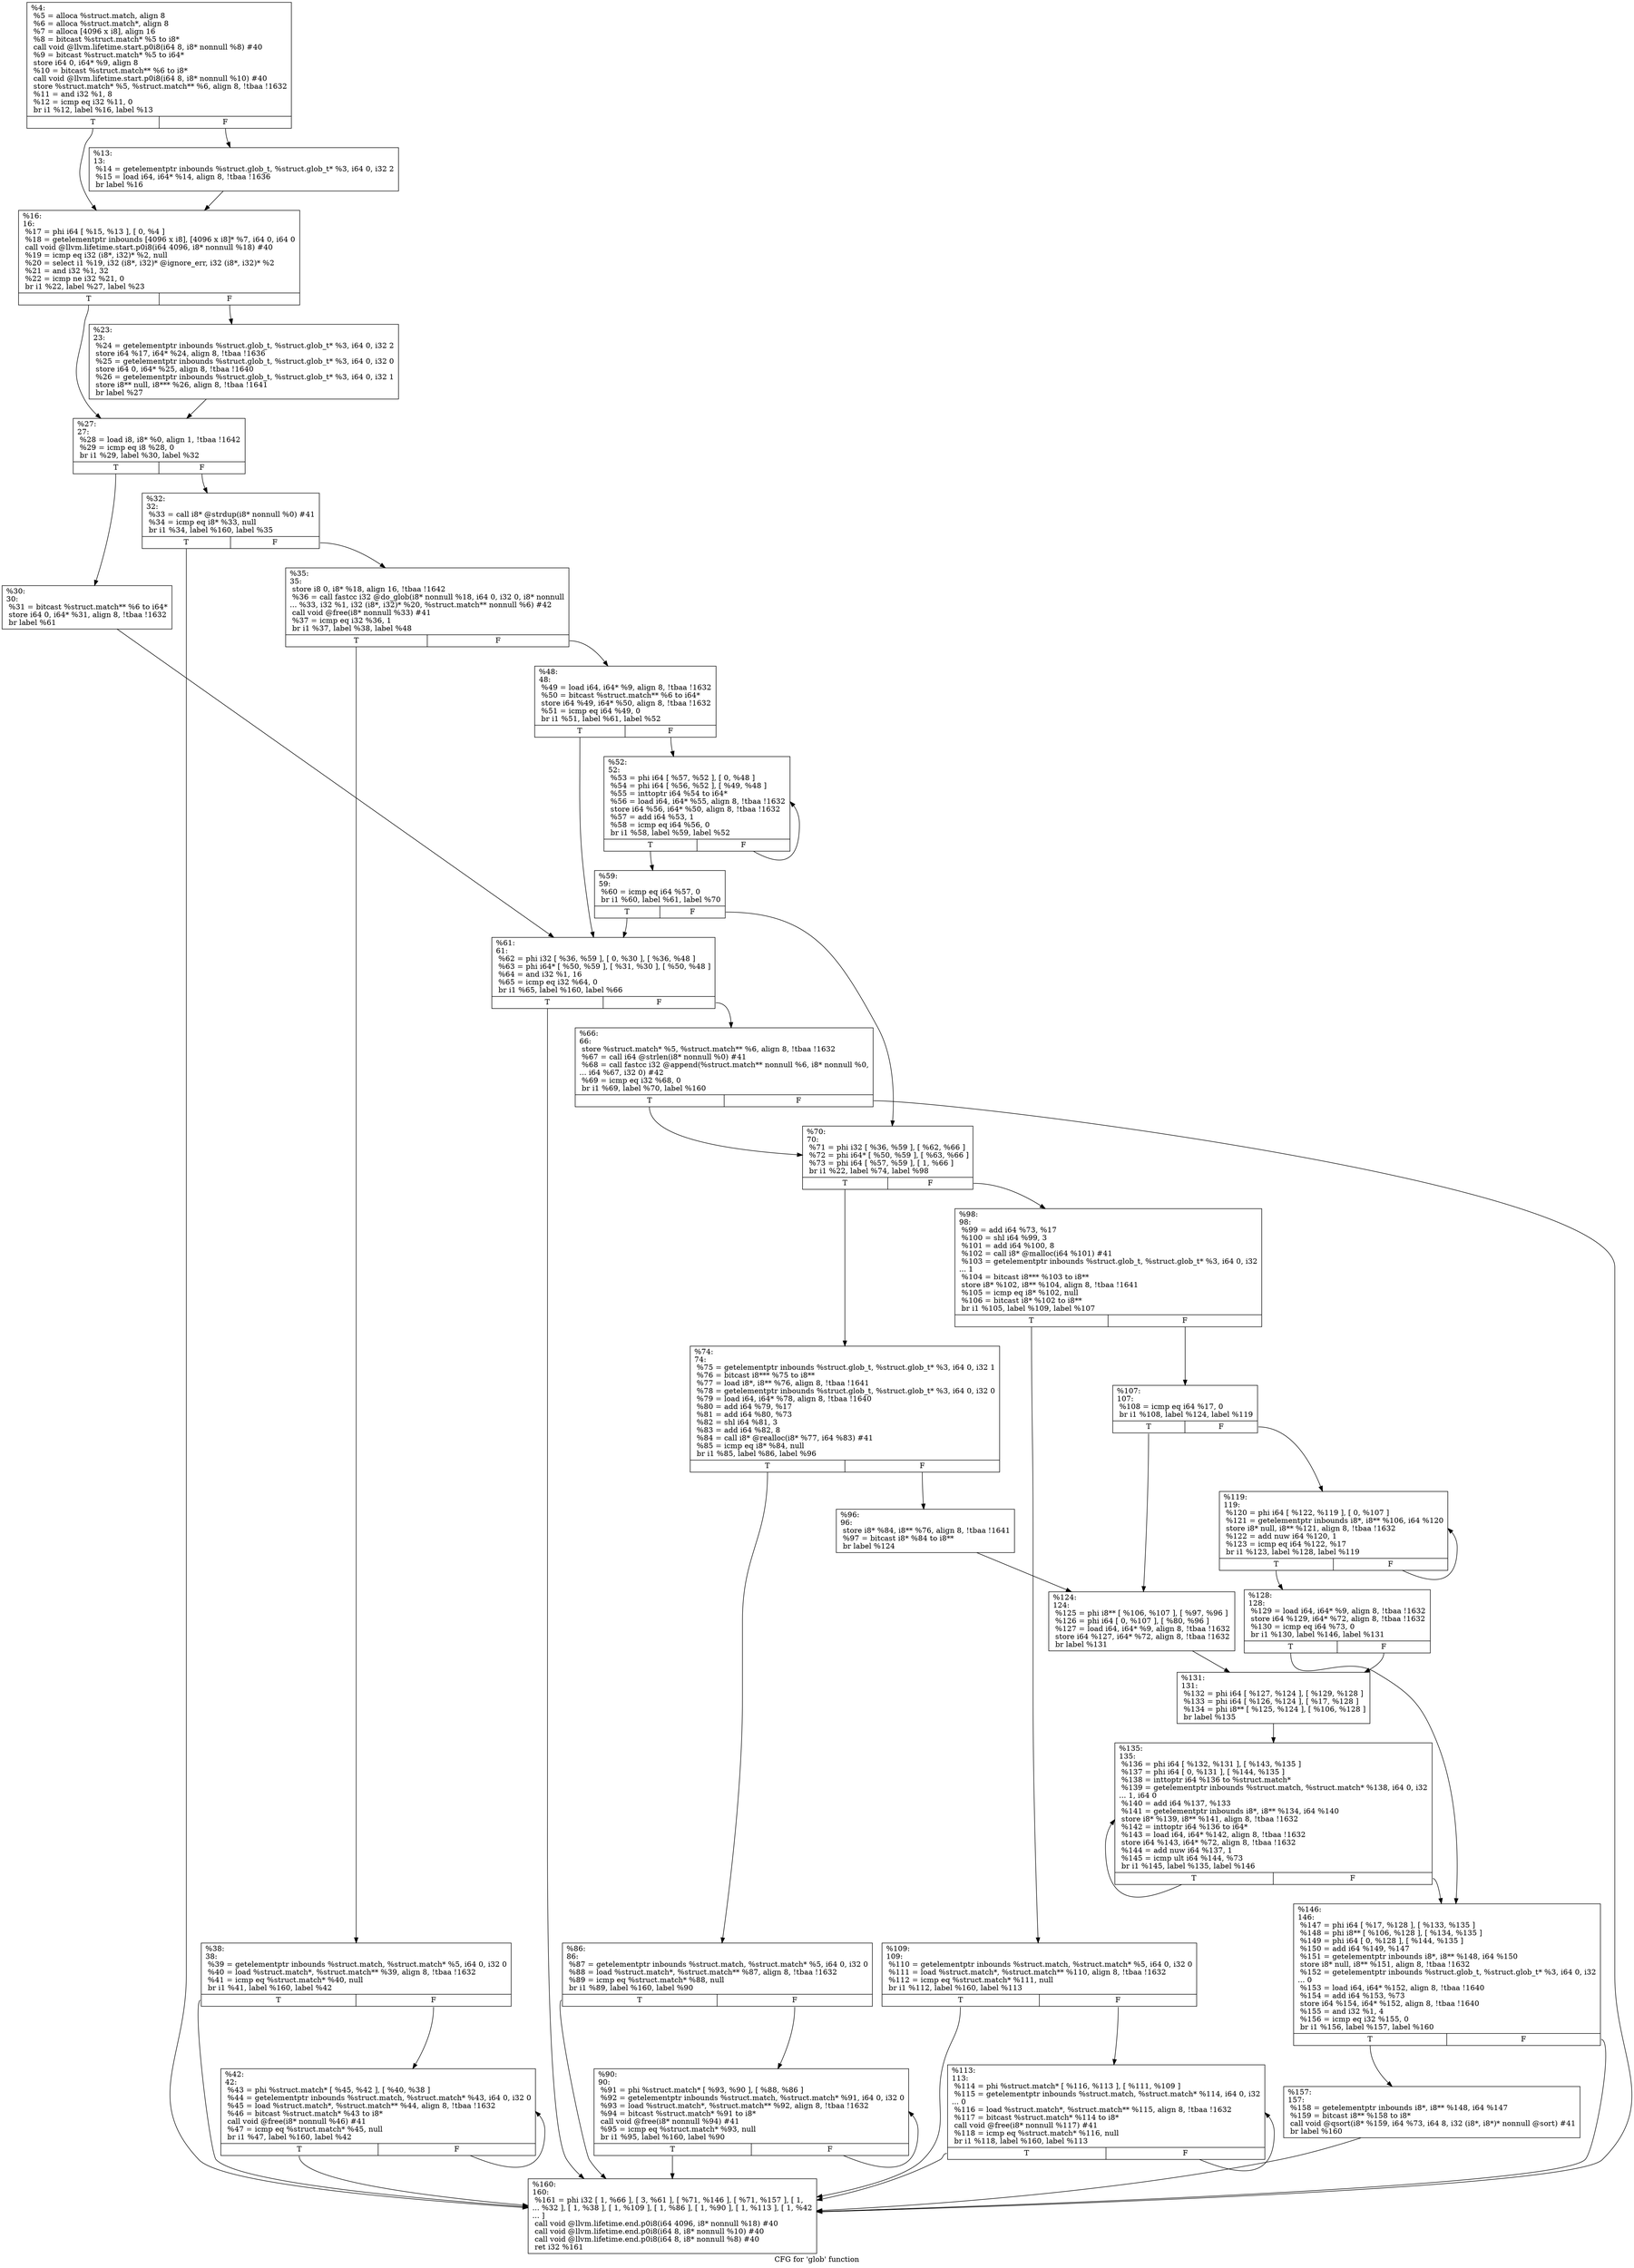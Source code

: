 digraph "CFG for 'glob' function" {
	label="CFG for 'glob' function";

	Node0x1b01e30 [shape=record,label="{%4:\l  %5 = alloca %struct.match, align 8\l  %6 = alloca %struct.match*, align 8\l  %7 = alloca [4096 x i8], align 16\l  %8 = bitcast %struct.match* %5 to i8*\l  call void @llvm.lifetime.start.p0i8(i64 8, i8* nonnull %8) #40\l  %9 = bitcast %struct.match* %5 to i64*\l  store i64 0, i64* %9, align 8\l  %10 = bitcast %struct.match** %6 to i8*\l  call void @llvm.lifetime.start.p0i8(i64 8, i8* nonnull %10) #40\l  store %struct.match* %5, %struct.match** %6, align 8, !tbaa !1632\l  %11 = and i32 %1, 8\l  %12 = icmp eq i32 %11, 0\l  br i1 %12, label %16, label %13\l|{<s0>T|<s1>F}}"];
	Node0x1b01e30:s0 -> Node0x1b01ed0;
	Node0x1b01e30:s1 -> Node0x1b01e80;
	Node0x1b01e80 [shape=record,label="{%13:\l13:                                               \l  %14 = getelementptr inbounds %struct.glob_t, %struct.glob_t* %3, i64 0, i32 2\l  %15 = load i64, i64* %14, align 8, !tbaa !1636\l  br label %16\l}"];
	Node0x1b01e80 -> Node0x1b01ed0;
	Node0x1b01ed0 [shape=record,label="{%16:\l16:                                               \l  %17 = phi i64 [ %15, %13 ], [ 0, %4 ]\l  %18 = getelementptr inbounds [4096 x i8], [4096 x i8]* %7, i64 0, i64 0\l  call void @llvm.lifetime.start.p0i8(i64 4096, i8* nonnull %18) #40\l  %19 = icmp eq i32 (i8*, i32)* %2, null\l  %20 = select i1 %19, i32 (i8*, i32)* @ignore_err, i32 (i8*, i32)* %2\l  %21 = and i32 %1, 32\l  %22 = icmp ne i32 %21, 0\l  br i1 %22, label %27, label %23\l|{<s0>T|<s1>F}}"];
	Node0x1b01ed0:s0 -> Node0x1b01f70;
	Node0x1b01ed0:s1 -> Node0x1b01f20;
	Node0x1b01f20 [shape=record,label="{%23:\l23:                                               \l  %24 = getelementptr inbounds %struct.glob_t, %struct.glob_t* %3, i64 0, i32 2\l  store i64 %17, i64* %24, align 8, !tbaa !1636\l  %25 = getelementptr inbounds %struct.glob_t, %struct.glob_t* %3, i64 0, i32 0\l  store i64 0, i64* %25, align 8, !tbaa !1640\l  %26 = getelementptr inbounds %struct.glob_t, %struct.glob_t* %3, i64 0, i32 1\l  store i8** null, i8*** %26, align 8, !tbaa !1641\l  br label %27\l}"];
	Node0x1b01f20 -> Node0x1b01f70;
	Node0x1b01f70 [shape=record,label="{%27:\l27:                                               \l  %28 = load i8, i8* %0, align 1, !tbaa !1642\l  %29 = icmp eq i8 %28, 0\l  br i1 %29, label %30, label %32\l|{<s0>T|<s1>F}}"];
	Node0x1b01f70:s0 -> Node0x1b01fc0;
	Node0x1b01f70:s1 -> Node0x1b02010;
	Node0x1b01fc0 [shape=record,label="{%30:\l30:                                               \l  %31 = bitcast %struct.match** %6 to i64*\l  store i64 0, i64* %31, align 8, !tbaa !1632\l  br label %61\l}"];
	Node0x1b01fc0 -> Node0x1b02240;
	Node0x1b02010 [shape=record,label="{%32:\l32:                                               \l  %33 = call i8* @strdup(i8* nonnull %0) #41\l  %34 = icmp eq i8* %33, null\l  br i1 %34, label %160, label %35\l|{<s0>T|<s1>F}}"];
	Node0x1b02010:s0 -> Node0x1b027e0;
	Node0x1b02010:s1 -> Node0x1b02060;
	Node0x1b02060 [shape=record,label="{%35:\l35:                                               \l  store i8 0, i8* %18, align 16, !tbaa !1642\l  %36 = call fastcc i32 @do_glob(i8* nonnull %18, i64 0, i32 0, i8* nonnull\l... %33, i32 %1, i32 (i8*, i32)* %20, %struct.match** nonnull %6) #42\l  call void @free(i8* nonnull %33) #41\l  %37 = icmp eq i32 %36, 1\l  br i1 %37, label %38, label %48\l|{<s0>T|<s1>F}}"];
	Node0x1b02060:s0 -> Node0x1b020b0;
	Node0x1b02060:s1 -> Node0x1b02150;
	Node0x1b020b0 [shape=record,label="{%38:\l38:                                               \l  %39 = getelementptr inbounds %struct.match, %struct.match* %5, i64 0, i32 0\l  %40 = load %struct.match*, %struct.match** %39, align 8, !tbaa !1632\l  %41 = icmp eq %struct.match* %40, null\l  br i1 %41, label %160, label %42\l|{<s0>T|<s1>F}}"];
	Node0x1b020b0:s0 -> Node0x1b027e0;
	Node0x1b020b0:s1 -> Node0x1b02100;
	Node0x1b02100 [shape=record,label="{%42:\l42:                                               \l  %43 = phi %struct.match* [ %45, %42 ], [ %40, %38 ]\l  %44 = getelementptr inbounds %struct.match, %struct.match* %43, i64 0, i32 0\l  %45 = load %struct.match*, %struct.match** %44, align 8, !tbaa !1632\l  %46 = bitcast %struct.match* %43 to i8*\l  call void @free(i8* nonnull %46) #41\l  %47 = icmp eq %struct.match* %45, null\l  br i1 %47, label %160, label %42\l|{<s0>T|<s1>F}}"];
	Node0x1b02100:s0 -> Node0x1b027e0;
	Node0x1b02100:s1 -> Node0x1b02100;
	Node0x1b02150 [shape=record,label="{%48:\l48:                                               \l  %49 = load i64, i64* %9, align 8, !tbaa !1632\l  %50 = bitcast %struct.match** %6 to i64*\l  store i64 %49, i64* %50, align 8, !tbaa !1632\l  %51 = icmp eq i64 %49, 0\l  br i1 %51, label %61, label %52\l|{<s0>T|<s1>F}}"];
	Node0x1b02150:s0 -> Node0x1b02240;
	Node0x1b02150:s1 -> Node0x1b021a0;
	Node0x1b021a0 [shape=record,label="{%52:\l52:                                               \l  %53 = phi i64 [ %57, %52 ], [ 0, %48 ]\l  %54 = phi i64 [ %56, %52 ], [ %49, %48 ]\l  %55 = inttoptr i64 %54 to i64*\l  %56 = load i64, i64* %55, align 8, !tbaa !1632\l  store i64 %56, i64* %50, align 8, !tbaa !1632\l  %57 = add i64 %53, 1\l  %58 = icmp eq i64 %56, 0\l  br i1 %58, label %59, label %52\l|{<s0>T|<s1>F}}"];
	Node0x1b021a0:s0 -> Node0x1b021f0;
	Node0x1b021a0:s1 -> Node0x1b021a0;
	Node0x1b021f0 [shape=record,label="{%59:\l59:                                               \l  %60 = icmp eq i64 %57, 0\l  br i1 %60, label %61, label %70\l|{<s0>T|<s1>F}}"];
	Node0x1b021f0:s0 -> Node0x1b02240;
	Node0x1b021f0:s1 -> Node0x1b022e0;
	Node0x1b02240 [shape=record,label="{%61:\l61:                                               \l  %62 = phi i32 [ %36, %59 ], [ 0, %30 ], [ %36, %48 ]\l  %63 = phi i64* [ %50, %59 ], [ %31, %30 ], [ %50, %48 ]\l  %64 = and i32 %1, 16\l  %65 = icmp eq i32 %64, 0\l  br i1 %65, label %160, label %66\l|{<s0>T|<s1>F}}"];
	Node0x1b02240:s0 -> Node0x1b027e0;
	Node0x1b02240:s1 -> Node0x1b02290;
	Node0x1b02290 [shape=record,label="{%66:\l66:                                               \l  store %struct.match* %5, %struct.match** %6, align 8, !tbaa !1632\l  %67 = call i64 @strlen(i8* nonnull %0) #41\l  %68 = call fastcc i32 @append(%struct.match** nonnull %6, i8* nonnull %0,\l... i64 %67, i32 0) #42\l  %69 = icmp eq i32 %68, 0\l  br i1 %69, label %70, label %160\l|{<s0>T|<s1>F}}"];
	Node0x1b02290:s0 -> Node0x1b022e0;
	Node0x1b02290:s1 -> Node0x1b027e0;
	Node0x1b022e0 [shape=record,label="{%70:\l70:                                               \l  %71 = phi i32 [ %36, %59 ], [ %62, %66 ]\l  %72 = phi i64* [ %50, %59 ], [ %63, %66 ]\l  %73 = phi i64 [ %57, %59 ], [ 1, %66 ]\l  br i1 %22, label %74, label %98\l|{<s0>T|<s1>F}}"];
	Node0x1b022e0:s0 -> Node0x1b02330;
	Node0x1b022e0:s1 -> Node0x1b02470;
	Node0x1b02330 [shape=record,label="{%74:\l74:                                               \l  %75 = getelementptr inbounds %struct.glob_t, %struct.glob_t* %3, i64 0, i32 1\l  %76 = bitcast i8*** %75 to i8**\l  %77 = load i8*, i8** %76, align 8, !tbaa !1641\l  %78 = getelementptr inbounds %struct.glob_t, %struct.glob_t* %3, i64 0, i32 0\l  %79 = load i64, i64* %78, align 8, !tbaa !1640\l  %80 = add i64 %79, %17\l  %81 = add i64 %80, %73\l  %82 = shl i64 %81, 3\l  %83 = add i64 %82, 8\l  %84 = call i8* @realloc(i8* %77, i64 %83) #41\l  %85 = icmp eq i8* %84, null\l  br i1 %85, label %86, label %96\l|{<s0>T|<s1>F}}"];
	Node0x1b02330:s0 -> Node0x1b02380;
	Node0x1b02330:s1 -> Node0x1b02420;
	Node0x1b02380 [shape=record,label="{%86:\l86:                                               \l  %87 = getelementptr inbounds %struct.match, %struct.match* %5, i64 0, i32 0\l  %88 = load %struct.match*, %struct.match** %87, align 8, !tbaa !1632\l  %89 = icmp eq %struct.match* %88, null\l  br i1 %89, label %160, label %90\l|{<s0>T|<s1>F}}"];
	Node0x1b02380:s0 -> Node0x1b027e0;
	Node0x1b02380:s1 -> Node0x1b023d0;
	Node0x1b023d0 [shape=record,label="{%90:\l90:                                               \l  %91 = phi %struct.match* [ %93, %90 ], [ %88, %86 ]\l  %92 = getelementptr inbounds %struct.match, %struct.match* %91, i64 0, i32 0\l  %93 = load %struct.match*, %struct.match** %92, align 8, !tbaa !1632\l  %94 = bitcast %struct.match* %91 to i8*\l  call void @free(i8* nonnull %94) #41\l  %95 = icmp eq %struct.match* %93, null\l  br i1 %95, label %160, label %90\l|{<s0>T|<s1>F}}"];
	Node0x1b023d0:s0 -> Node0x1b027e0;
	Node0x1b023d0:s1 -> Node0x1b023d0;
	Node0x1b02420 [shape=record,label="{%96:\l96:                                               \l  store i8* %84, i8** %76, align 8, !tbaa !1641\l  %97 = bitcast i8* %84 to i8**\l  br label %124\l}"];
	Node0x1b02420 -> Node0x1b02600;
	Node0x1b02470 [shape=record,label="{%98:\l98:                                               \l  %99 = add i64 %73, %17\l  %100 = shl i64 %99, 3\l  %101 = add i64 %100, 8\l  %102 = call i8* @malloc(i64 %101) #41\l  %103 = getelementptr inbounds %struct.glob_t, %struct.glob_t* %3, i64 0, i32\l... 1\l  %104 = bitcast i8*** %103 to i8**\l  store i8* %102, i8** %104, align 8, !tbaa !1641\l  %105 = icmp eq i8* %102, null\l  %106 = bitcast i8* %102 to i8**\l  br i1 %105, label %109, label %107\l|{<s0>T|<s1>F}}"];
	Node0x1b02470:s0 -> Node0x1b02510;
	Node0x1b02470:s1 -> Node0x1b024c0;
	Node0x1b024c0 [shape=record,label="{%107:\l107:                                              \l  %108 = icmp eq i64 %17, 0\l  br i1 %108, label %124, label %119\l|{<s0>T|<s1>F}}"];
	Node0x1b024c0:s0 -> Node0x1b02600;
	Node0x1b024c0:s1 -> Node0x1b025b0;
	Node0x1b02510 [shape=record,label="{%109:\l109:                                              \l  %110 = getelementptr inbounds %struct.match, %struct.match* %5, i64 0, i32 0\l  %111 = load %struct.match*, %struct.match** %110, align 8, !tbaa !1632\l  %112 = icmp eq %struct.match* %111, null\l  br i1 %112, label %160, label %113\l|{<s0>T|<s1>F}}"];
	Node0x1b02510:s0 -> Node0x1b027e0;
	Node0x1b02510:s1 -> Node0x1b02560;
	Node0x1b02560 [shape=record,label="{%113:\l113:                                              \l  %114 = phi %struct.match* [ %116, %113 ], [ %111, %109 ]\l  %115 = getelementptr inbounds %struct.match, %struct.match* %114, i64 0, i32\l... 0\l  %116 = load %struct.match*, %struct.match** %115, align 8, !tbaa !1632\l  %117 = bitcast %struct.match* %114 to i8*\l  call void @free(i8* nonnull %117) #41\l  %118 = icmp eq %struct.match* %116, null\l  br i1 %118, label %160, label %113\l|{<s0>T|<s1>F}}"];
	Node0x1b02560:s0 -> Node0x1b027e0;
	Node0x1b02560:s1 -> Node0x1b02560;
	Node0x1b025b0 [shape=record,label="{%119:\l119:                                              \l  %120 = phi i64 [ %122, %119 ], [ 0, %107 ]\l  %121 = getelementptr inbounds i8*, i8** %106, i64 %120\l  store i8* null, i8** %121, align 8, !tbaa !1632\l  %122 = add nuw i64 %120, 1\l  %123 = icmp eq i64 %122, %17\l  br i1 %123, label %128, label %119\l|{<s0>T|<s1>F}}"];
	Node0x1b025b0:s0 -> Node0x1b02650;
	Node0x1b025b0:s1 -> Node0x1b025b0;
	Node0x1b02600 [shape=record,label="{%124:\l124:                                              \l  %125 = phi i8** [ %106, %107 ], [ %97, %96 ]\l  %126 = phi i64 [ 0, %107 ], [ %80, %96 ]\l  %127 = load i64, i64* %9, align 8, !tbaa !1632\l  store i64 %127, i64* %72, align 8, !tbaa !1632\l  br label %131\l}"];
	Node0x1b02600 -> Node0x1b026a0;
	Node0x1b02650 [shape=record,label="{%128:\l128:                                              \l  %129 = load i64, i64* %9, align 8, !tbaa !1632\l  store i64 %129, i64* %72, align 8, !tbaa !1632\l  %130 = icmp eq i64 %73, 0\l  br i1 %130, label %146, label %131\l|{<s0>T|<s1>F}}"];
	Node0x1b02650:s0 -> Node0x1b02740;
	Node0x1b02650:s1 -> Node0x1b026a0;
	Node0x1b026a0 [shape=record,label="{%131:\l131:                                              \l  %132 = phi i64 [ %127, %124 ], [ %129, %128 ]\l  %133 = phi i64 [ %126, %124 ], [ %17, %128 ]\l  %134 = phi i8** [ %125, %124 ], [ %106, %128 ]\l  br label %135\l}"];
	Node0x1b026a0 -> Node0x1b026f0;
	Node0x1b026f0 [shape=record,label="{%135:\l135:                                              \l  %136 = phi i64 [ %132, %131 ], [ %143, %135 ]\l  %137 = phi i64 [ 0, %131 ], [ %144, %135 ]\l  %138 = inttoptr i64 %136 to %struct.match*\l  %139 = getelementptr inbounds %struct.match, %struct.match* %138, i64 0, i32\l... 1, i64 0\l  %140 = add i64 %137, %133\l  %141 = getelementptr inbounds i8*, i8** %134, i64 %140\l  store i8* %139, i8** %141, align 8, !tbaa !1632\l  %142 = inttoptr i64 %136 to i64*\l  %143 = load i64, i64* %142, align 8, !tbaa !1632\l  store i64 %143, i64* %72, align 8, !tbaa !1632\l  %144 = add nuw i64 %137, 1\l  %145 = icmp ult i64 %144, %73\l  br i1 %145, label %135, label %146\l|{<s0>T|<s1>F}}"];
	Node0x1b026f0:s0 -> Node0x1b026f0;
	Node0x1b026f0:s1 -> Node0x1b02740;
	Node0x1b02740 [shape=record,label="{%146:\l146:                                              \l  %147 = phi i64 [ %17, %128 ], [ %133, %135 ]\l  %148 = phi i8** [ %106, %128 ], [ %134, %135 ]\l  %149 = phi i64 [ 0, %128 ], [ %144, %135 ]\l  %150 = add i64 %149, %147\l  %151 = getelementptr inbounds i8*, i8** %148, i64 %150\l  store i8* null, i8** %151, align 8, !tbaa !1632\l  %152 = getelementptr inbounds %struct.glob_t, %struct.glob_t* %3, i64 0, i32\l... 0\l  %153 = load i64, i64* %152, align 8, !tbaa !1640\l  %154 = add i64 %153, %73\l  store i64 %154, i64* %152, align 8, !tbaa !1640\l  %155 = and i32 %1, 4\l  %156 = icmp eq i32 %155, 0\l  br i1 %156, label %157, label %160\l|{<s0>T|<s1>F}}"];
	Node0x1b02740:s0 -> Node0x1b02790;
	Node0x1b02740:s1 -> Node0x1b027e0;
	Node0x1b02790 [shape=record,label="{%157:\l157:                                              \l  %158 = getelementptr inbounds i8*, i8** %148, i64 %147\l  %159 = bitcast i8** %158 to i8*\l  call void @qsort(i8* %159, i64 %73, i64 8, i32 (i8*, i8*)* nonnull @sort) #41\l  br label %160\l}"];
	Node0x1b02790 -> Node0x1b027e0;
	Node0x1b027e0 [shape=record,label="{%160:\l160:                                              \l  %161 = phi i32 [ 1, %66 ], [ 3, %61 ], [ %71, %146 ], [ %71, %157 ], [ 1,\l... %32 ], [ 1, %38 ], [ 1, %109 ], [ 1, %86 ], [ 1, %90 ], [ 1, %113 ], [ 1, %42\l... ]\l  call void @llvm.lifetime.end.p0i8(i64 4096, i8* nonnull %18) #40\l  call void @llvm.lifetime.end.p0i8(i64 8, i8* nonnull %10) #40\l  call void @llvm.lifetime.end.p0i8(i64 8, i8* nonnull %8) #40\l  ret i32 %161\l}"];
}
